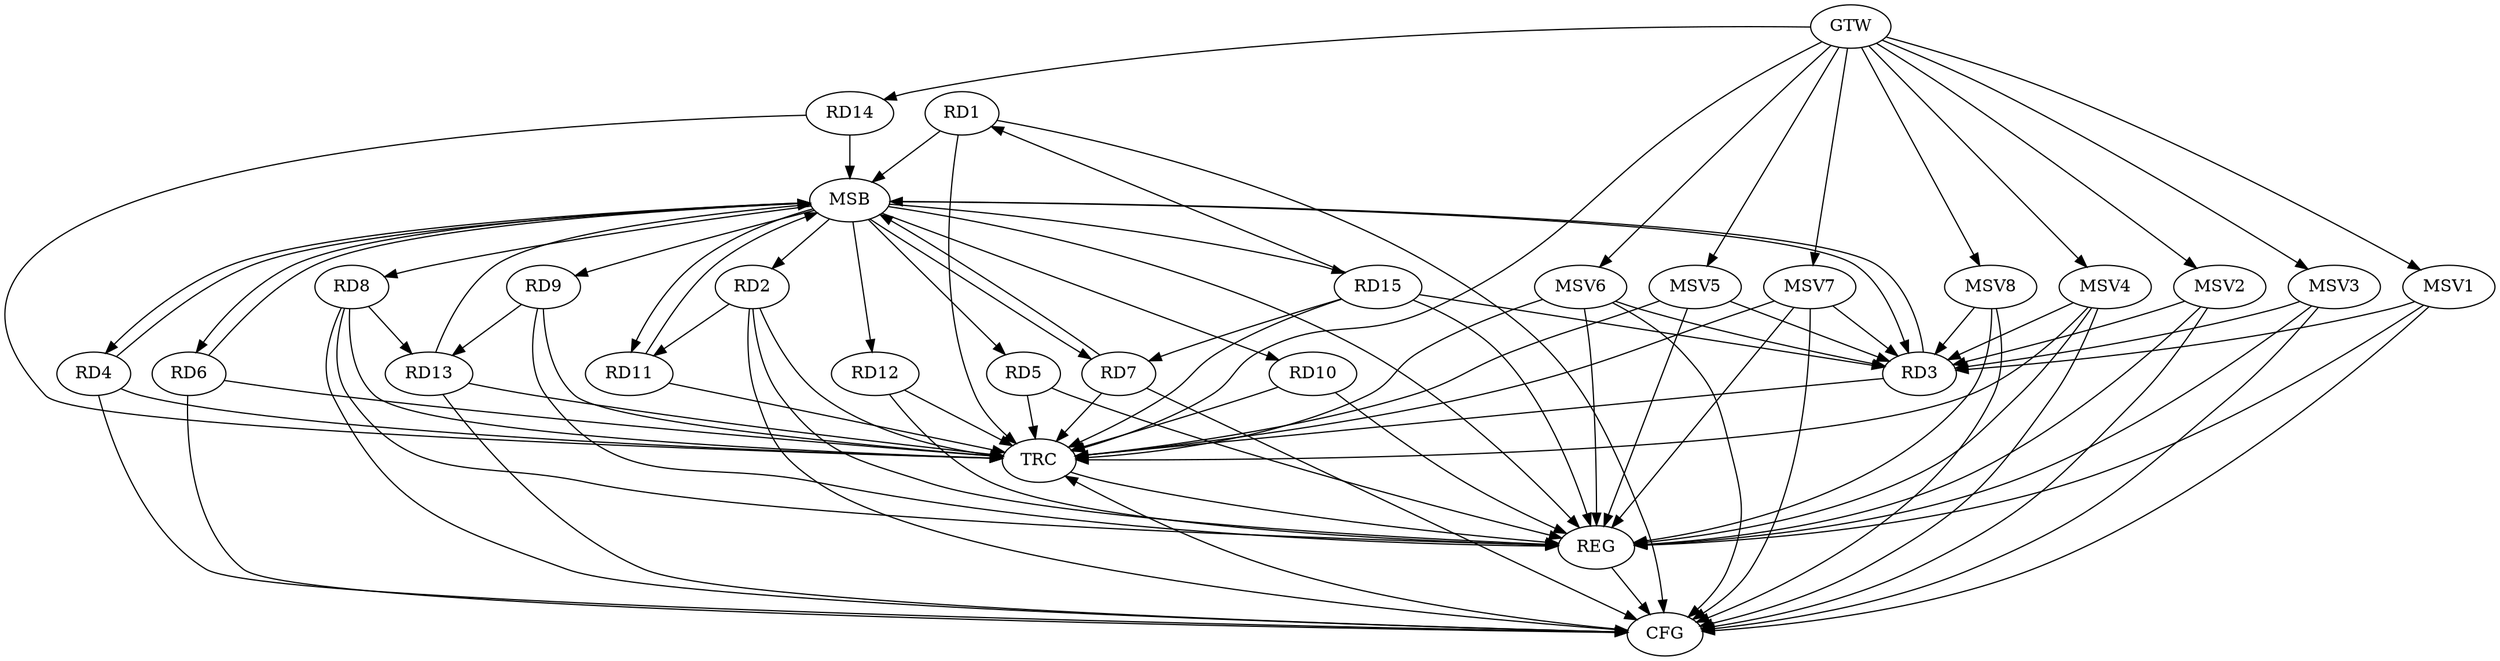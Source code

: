 strict digraph G {
  RD1 [ label="RD1" ];
  RD2 [ label="RD2" ];
  RD3 [ label="RD3" ];
  RD4 [ label="RD4" ];
  RD5 [ label="RD5" ];
  RD6 [ label="RD6" ];
  RD7 [ label="RD7" ];
  RD8 [ label="RD8" ];
  RD9 [ label="RD9" ];
  RD10 [ label="RD10" ];
  RD11 [ label="RD11" ];
  RD12 [ label="RD12" ];
  RD13 [ label="RD13" ];
  RD14 [ label="RD14" ];
  RD15 [ label="RD15" ];
  GTW [ label="GTW" ];
  REG [ label="REG" ];
  MSB [ label="MSB" ];
  CFG [ label="CFG" ];
  TRC [ label="TRC" ];
  MSV1 [ label="MSV1" ];
  MSV2 [ label="MSV2" ];
  MSV3 [ label="MSV3" ];
  MSV4 [ label="MSV4" ];
  MSV5 [ label="MSV5" ];
  MSV6 [ label="MSV6" ];
  MSV7 [ label="MSV7" ];
  MSV8 [ label="MSV8" ];
  RD15 -> RD1;
  RD2 -> RD11;
  RD15 -> RD3;
  RD15 -> RD7;
  RD8 -> RD13;
  RD9 -> RD13;
  GTW -> RD14;
  RD2 -> REG;
  RD5 -> REG;
  RD8 -> REG;
  RD9 -> REG;
  RD10 -> REG;
  RD12 -> REG;
  RD15 -> REG;
  RD1 -> MSB;
  MSB -> RD5;
  MSB -> RD12;
  MSB -> RD15;
  MSB -> REG;
  RD3 -> MSB;
  MSB -> RD2;
  MSB -> RD4;
  MSB -> RD6;
  MSB -> RD10;
  RD4 -> MSB;
  MSB -> RD3;
  MSB -> RD8;
  RD6 -> MSB;
  MSB -> RD7;
  MSB -> RD9;
  RD7 -> MSB;
  RD11 -> MSB;
  RD13 -> MSB;
  MSB -> RD11;
  RD14 -> MSB;
  RD1 -> CFG;
  RD8 -> CFG;
  RD2 -> CFG;
  RD4 -> CFG;
  RD7 -> CFG;
  RD6 -> CFG;
  RD13 -> CFG;
  REG -> CFG;
  RD1 -> TRC;
  RD2 -> TRC;
  RD3 -> TRC;
  RD4 -> TRC;
  RD5 -> TRC;
  RD6 -> TRC;
  RD7 -> TRC;
  RD8 -> TRC;
  RD9 -> TRC;
  RD10 -> TRC;
  RD11 -> TRC;
  RD12 -> TRC;
  RD13 -> TRC;
  RD14 -> TRC;
  RD15 -> TRC;
  GTW -> TRC;
  CFG -> TRC;
  TRC -> REG;
  MSV1 -> RD3;
  GTW -> MSV1;
  MSV1 -> REG;
  MSV1 -> CFG;
  MSV2 -> RD3;
  GTW -> MSV2;
  MSV2 -> REG;
  MSV2 -> CFG;
  MSV3 -> RD3;
  MSV4 -> RD3;
  GTW -> MSV3;
  MSV3 -> REG;
  MSV3 -> CFG;
  GTW -> MSV4;
  MSV4 -> REG;
  MSV4 -> TRC;
  MSV4 -> CFG;
  MSV5 -> RD3;
  GTW -> MSV5;
  MSV5 -> REG;
  MSV5 -> TRC;
  MSV6 -> RD3;
  GTW -> MSV6;
  MSV6 -> REG;
  MSV6 -> TRC;
  MSV6 -> CFG;
  MSV7 -> RD3;
  GTW -> MSV7;
  MSV7 -> REG;
  MSV7 -> TRC;
  MSV7 -> CFG;
  MSV8 -> RD3;
  GTW -> MSV8;
  MSV8 -> REG;
  MSV8 -> CFG;
}
